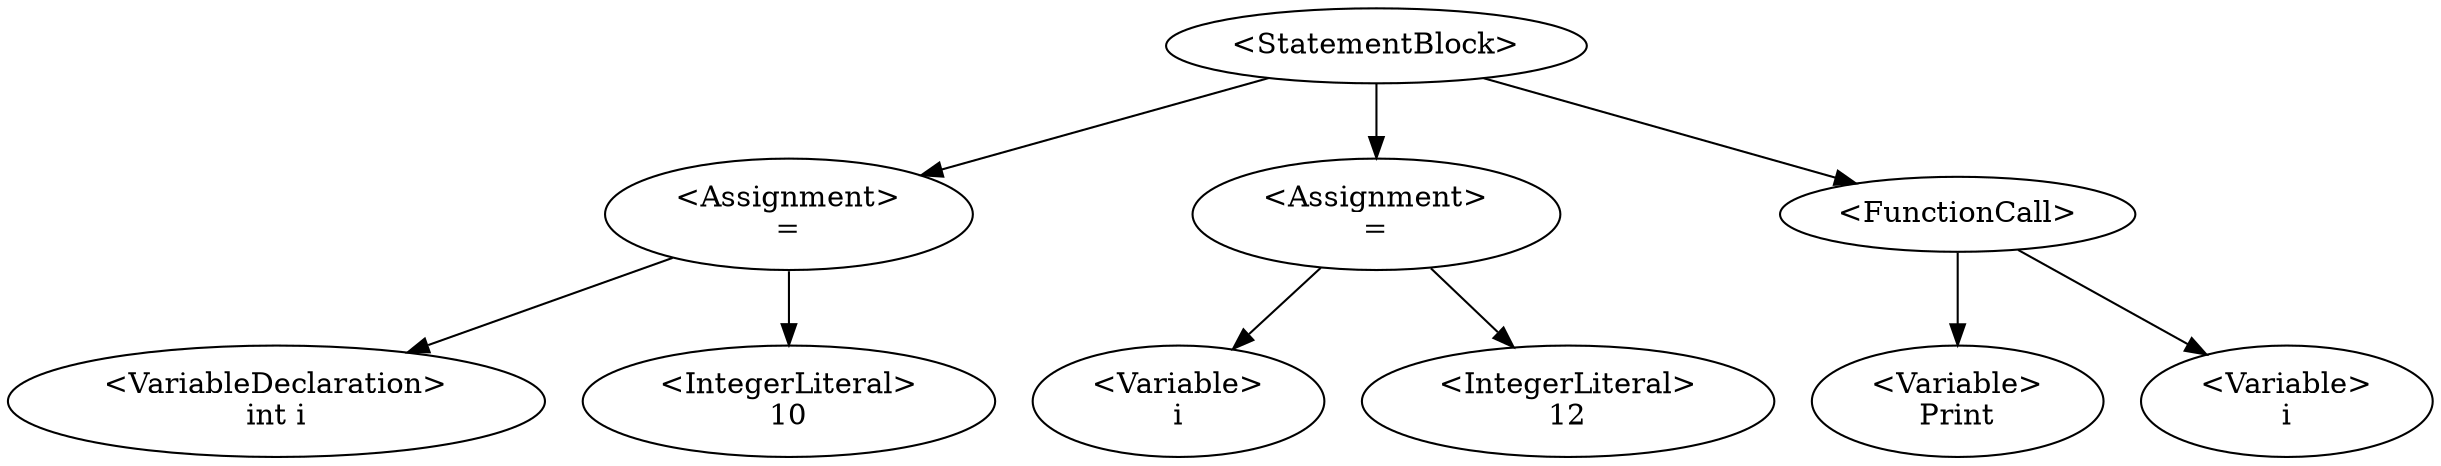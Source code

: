 digraph G {
0 [label="<StatementBlock>"];0->2;0->5;0->8;
2 [label="<Assignment>\n="];2->1;2->3;
1 [label="<VariableDeclaration>\nint i"];
3 [label="<IntegerLiteral>\n10"];
5 [label="<Assignment>\n="];5->4;5->6;
4 [label="<Variable>\ni"];
6 [label="<IntegerLiteral>\n12"];
8 [label="<FunctionCall>\n"];8->7;8->9;
7 [label="<Variable>\nPrint"];
9 [label="<Variable>\ni"];
}
